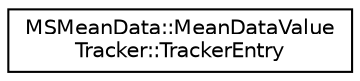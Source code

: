 digraph "Graphical Class Hierarchy"
{
  edge [fontname="Helvetica",fontsize="10",labelfontname="Helvetica",labelfontsize="10"];
  node [fontname="Helvetica",fontsize="10",shape=record];
  rankdir="LR";
  Node0 [label="MSMeanData::MeanDataValue\lTracker::TrackerEntry",height=0.2,width=0.4,color="black", fillcolor="white", style="filled",URL="$d3/de3/class_m_s_mean_data_1_1_mean_data_value_tracker_1_1_tracker_entry.html"];
}
